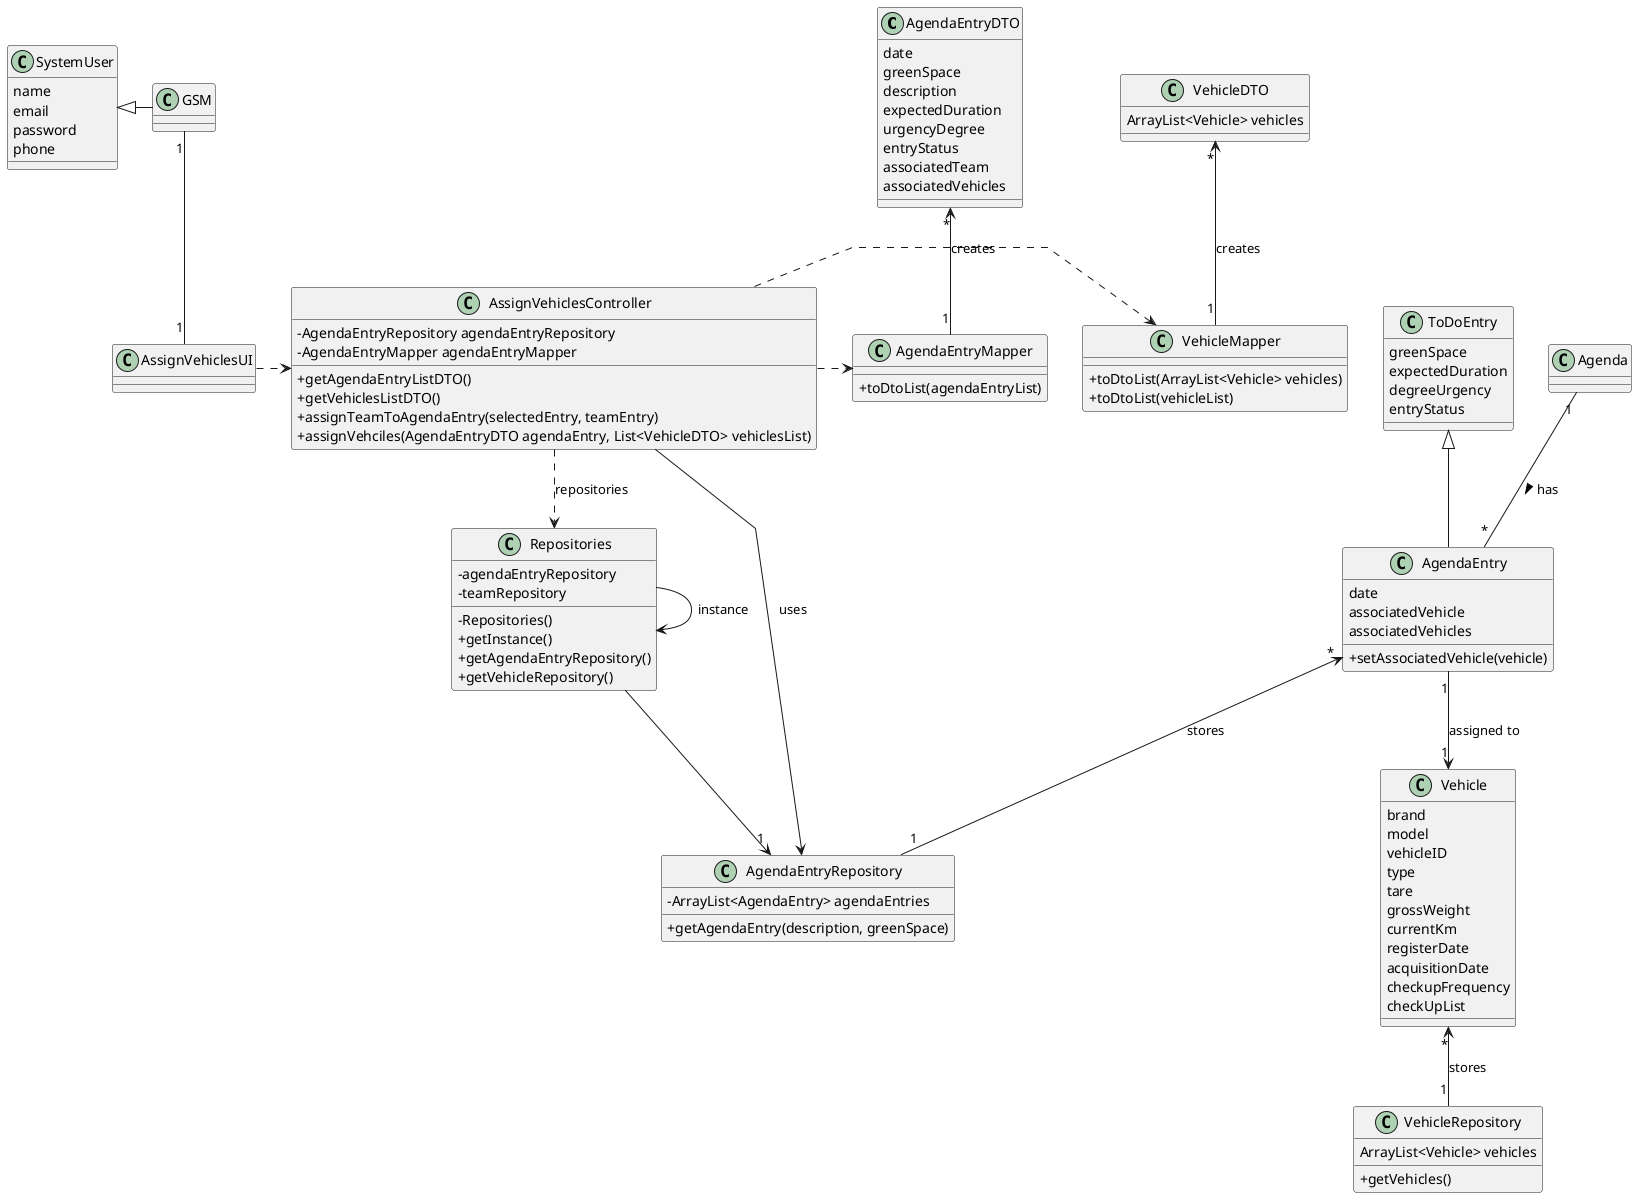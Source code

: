 @startuml
skinparam classAttributeIconSize 0
'skinparam monochrome true
skinparam packageStyle rectangle
skinparam shadowing false
skinparam linetype polyline
'skinparam linetype orto
skinparam classAttributeIconSize 0



class AgendaEntryDTO {

    date
    greenSpace
    description
    expectedDuration
    urgencyDegree
    entryStatus
    associatedTeam
    associatedVehicles

}

class Vehicle {
        brand
        model
        vehicleID
        type
        tare
        grossWeight
        currentKm
        registerDate
        acquisitionDate
        checkupFrequency
        checkUpList
}
class SystemUser {
    name
    email
    password
    phone
}


class AgendaEntryRepository {
    - ArrayList<AgendaEntry> agendaEntries
    + getAgendaEntry(description, greenSpace)

}

class Repositories {
    - agendaEntryRepository
    -teamRepository

    - Repositories()
    + getInstance()
    + getAgendaEntryRepository()
    + getVehicleRepository()

}

class AgendaEntryMapper {
    + toDtoList(agendaEntryList)

}


class AssignVehiclesController {
    - AgendaEntryRepository agendaEntryRepository
    - AgendaEntryMapper agendaEntryMapper

    +getAgendaEntryListDTO()
    +getVehiclesListDTO()
    +assignTeamToAgendaEntry(selectedEntry, teamEntry)
    +assignVehciles(AgendaEntryDTO agendaEntry, List<VehicleDTO> vehiclesList)
}

class AssignVehiclesUI {

}

class AgendaEntry {
    date
    associatedVehicle
    associatedVehicles
    +setAssociatedVehicle(vehicle)
}

class VehicleRepository{
    ArrayList<Vehicle> vehicles
    +getVehicles()

}

class VehicleMapper {
+toDtoList(ArrayList<Vehicle> vehicles)
+toDtoList(vehicleList)

}

class VehicleDTO {
ArrayList<Vehicle> vehicles
}
class ToDoEntry{
         greenSpace
         expectedDuration
         degreeUrgency
         entryStatus
}





AssignVehiclesUI .>AssignVehiclesController
AssignVehiclesController ..> Repositories : repositories
Repositories --> "1" AgendaEntryRepository
Repositories -> Repositories : instance
AssignVehiclesController .> AgendaEntryMapper
AssignVehiclesController .> VehicleMapper
AssignVehiclesController --> AgendaEntryRepository : uses

SystemUser <|- GSM
ToDoEntry <|-- AgendaEntry

GSM "1" -- "1" AssignVehiclesUI
AgendaEntry "*" <-- "1" AgendaEntryRepository : stores
AgendaEntry"1" --> "1" Vehicle: assigned to
Vehicle "*" <-- "1" VehicleRepository : stores
AgendaEntryDTO "*" <-- "1" AgendaEntryMapper : creates
VehicleDTO "*" <-- "1" VehicleMapper : creates
Agenda "1" -- "*" AgendaEntry : has >




@enduml
